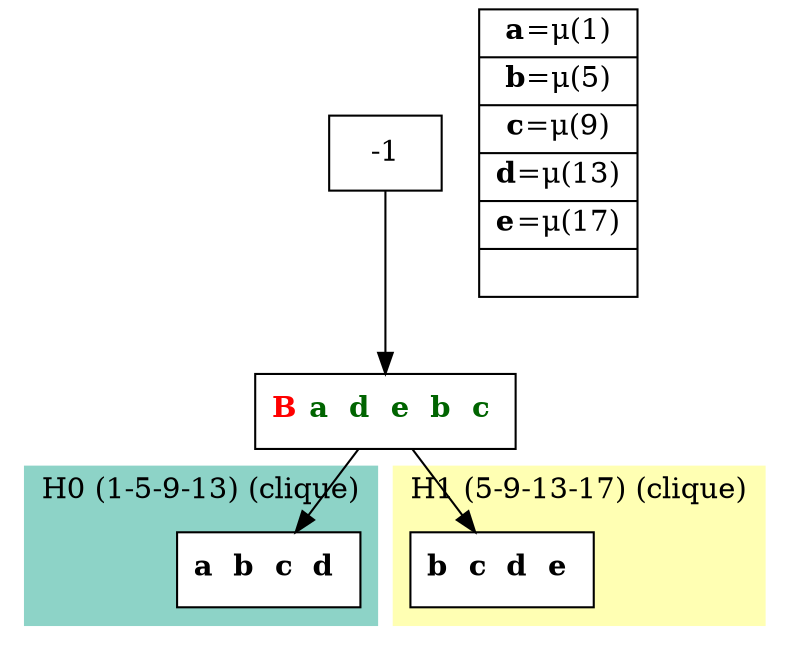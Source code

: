 digraph G {
    node [shape=box];
    subgraph cluster0 {
        node [style=filled,fillcolor=white];
        labeljust="l";
        style=filled;
        color="#8DD3C7";
        H0_0;
        label="H0 (1-5-9-13) (clique)";
    }
    subgraph cluster1 {
        node [style=filled,fillcolor=white];
        labeljust="l";
        style=filled;
        color="#FFFFB3";
        H1_0;
        label="H1 (5-9-13-17) (clique)";
    }
     1 [shape=record,label= <{  <FONT COLOR="RED"><b>B</b></FONT> <b><FONT COLOR="DARKGREEN">a </FONT></b> <b><FONT COLOR="DARKGREEN">d </FONT></b> <b><FONT COLOR="DARKGREEN">e </FONT></b> <b><FONT COLOR="DARKGREEN">b </FONT></b> <b><FONT COLOR="DARKGREEN">c </FONT></b>}> ];
     -1  ->  1;
     H0_0 [shape=record,label= <{ <b>a </b> <b>b </b> <b>c </b> <b>d </b>}> ];
     1  ->  H0_0;
     H1_0 [shape=record,label= <{ <b>b </b> <b>c </b> <b>d </b> <b>e </b>}> ];
     1  ->  H1_0;
    labels [shape=record,label= <{<b>a</b>=&#956;(1) | <b>b</b>=&#956;(5) | <b>c</b>=&#956;(9) | <b>d</b>=&#956;(13) | <b>e</b>=&#956;(17) | }> ];
}
